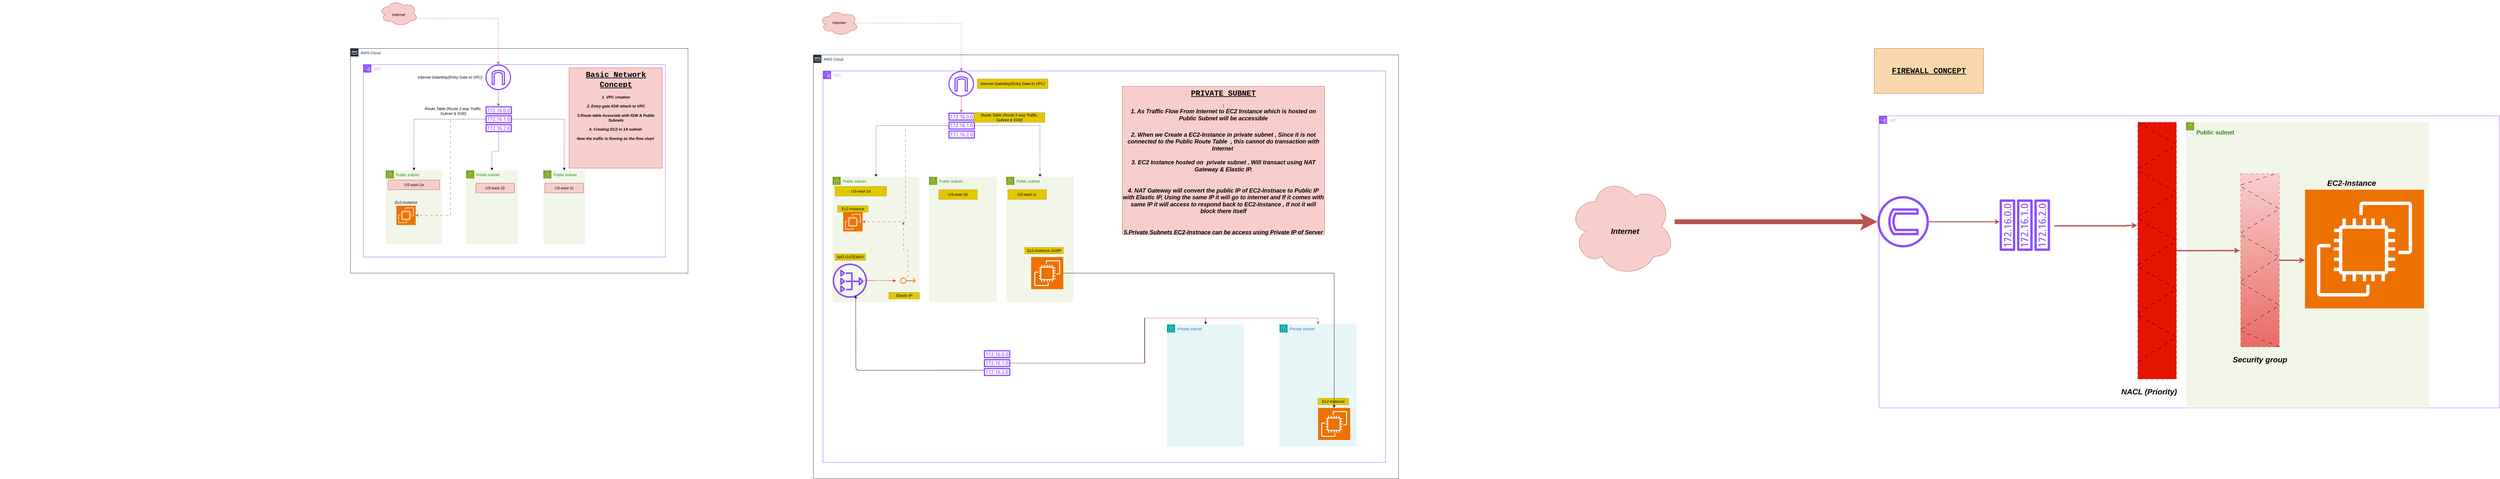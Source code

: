 <mxfile version="24.7.7">
  <diagram name="Page-1" id="yA_tHBxAm4CNeicl3hR5">
    <mxGraphModel dx="4095" dy="3256" grid="1" gridSize="10" guides="1" tooltips="1" connect="1" arrows="1" fold="1" page="0" pageScale="1" pageWidth="827" pageHeight="1169" math="0" shadow="0">
      <root>
        <mxCell id="0" />
        <mxCell id="1" parent="0" />
        <mxCell id="y2iiQ8Q4Z8U-UJoLPL8x-32" value="VPC" style="points=[[0,0],[0.25,0],[0.5,0],[0.75,0],[1,0],[1,0.25],[1,0.5],[1,0.75],[1,1],[0.75,1],[0.5,1],[0.25,1],[0,1],[0,0.75],[0,0.5],[0,0.25]];outlineConnect=0;gradientColor=none;html=1;whiteSpace=wrap;fontSize=12;fontStyle=0;container=1;pointerEvents=0;collapsible=0;recursiveResize=0;shape=mxgraph.aws4.group;grIcon=mxgraph.aws4.group_vpc2;strokeColor=#8C4FFF;fillColor=none;verticalAlign=top;align=left;spacingLeft=30;fontColor=#AAB7B8;dashed=0;" parent="1" vertex="1">
          <mxGeometry x="-1300" y="-1880" width="940" height="600" as="geometry" />
        </mxCell>
        <mxCell id="y2iiQ8Q4Z8U-UJoLPL8x-34" value="AWS Cloud" style="points=[[0,0],[0.25,0],[0.5,0],[0.75,0],[1,0],[1,0.25],[1,0.5],[1,0.75],[1,1],[0.75,1],[0.5,1],[0.25,1],[0,1],[0,0.75],[0,0.5],[0,0.25]];outlineConnect=0;gradientColor=none;html=1;whiteSpace=wrap;fontSize=12;fontStyle=0;container=1;pointerEvents=0;collapsible=0;recursiveResize=0;shape=mxgraph.aws4.group;grIcon=mxgraph.aws4.group_aws_cloud_alt;strokeColor=#232F3E;fillColor=none;verticalAlign=top;align=left;spacingLeft=30;fontColor=#232F3E;dashed=0;" parent="1" vertex="1">
          <mxGeometry x="-1340" y="-1930" width="1050" height="700" as="geometry" />
        </mxCell>
        <mxCell id="y2iiQ8Q4Z8U-UJoLPL8x-35" style="edgeStyle=orthogonalEdgeStyle;rounded=0;orthogonalLoop=1;jettySize=auto;html=1;fillColor=#f8cecc;strokeColor=#b85450;" parent="y2iiQ8Q4Z8U-UJoLPL8x-34" source="y2iiQ8Q4Z8U-UJoLPL8x-36" target="y2iiQ8Q4Z8U-UJoLPL8x-39" edge="1">
          <mxGeometry relative="1" as="geometry">
            <Array as="points">
              <mxPoint x="460" y="160" />
              <mxPoint x="460" y="160" />
            </Array>
          </mxGeometry>
        </mxCell>
        <mxCell id="y2iiQ8Q4Z8U-UJoLPL8x-36" value="" style="sketch=0;outlineConnect=0;fontColor=#232F3E;gradientColor=none;fillColor=#8C4FFF;strokeColor=none;dashed=0;verticalLabelPosition=bottom;verticalAlign=top;align=center;html=1;fontSize=12;fontStyle=0;aspect=fixed;pointerEvents=1;shape=mxgraph.aws4.internet_gateway;fillStyle=solid;" parent="y2iiQ8Q4Z8U-UJoLPL8x-34" vertex="1">
          <mxGeometry x="420" y="50" width="80" height="80" as="geometry" />
        </mxCell>
        <mxCell id="y2iiQ8Q4Z8U-UJoLPL8x-37" style="edgeStyle=orthogonalEdgeStyle;rounded=0;orthogonalLoop=1;jettySize=auto;html=1;entryX=0.5;entryY=0;entryDx=0;entryDy=0;dashed=1;" parent="y2iiQ8Q4Z8U-UJoLPL8x-34" source="y2iiQ8Q4Z8U-UJoLPL8x-39" target="y2iiQ8Q4Z8U-UJoLPL8x-44" edge="1">
          <mxGeometry relative="1" as="geometry" />
        </mxCell>
        <mxCell id="y2iiQ8Q4Z8U-UJoLPL8x-38" style="edgeStyle=orthogonalEdgeStyle;rounded=0;orthogonalLoop=1;jettySize=auto;html=1;entryX=0.5;entryY=0;entryDx=0;entryDy=0;dashed=1;" parent="y2iiQ8Q4Z8U-UJoLPL8x-34" source="y2iiQ8Q4Z8U-UJoLPL8x-39" target="y2iiQ8Q4Z8U-UJoLPL8x-45" edge="1">
          <mxGeometry relative="1" as="geometry" />
        </mxCell>
        <mxCell id="y2iiQ8Q4Z8U-UJoLPL8x-39" value="" style="sketch=0;outlineConnect=0;fontColor=#232F3E;gradientColor=none;fillColor=#8C4FFF;strokeColor=none;dashed=0;verticalLabelPosition=bottom;verticalAlign=top;align=center;html=1;fontSize=12;fontStyle=0;aspect=fixed;pointerEvents=1;shape=mxgraph.aws4.route_table;" parent="y2iiQ8Q4Z8U-UJoLPL8x-34" vertex="1">
          <mxGeometry x="420" y="180" width="82.85" height="80.72" as="geometry" />
        </mxCell>
        <mxCell id="y2iiQ8Q4Z8U-UJoLPL8x-40" value="Public subnet" style="points=[[0,0],[0.25,0],[0.5,0],[0.75,0],[1,0],[1,0.25],[1,0.5],[1,0.75],[1,1],[0.75,1],[0.5,1],[0.25,1],[0,1],[0,0.75],[0,0.5],[0,0.25]];outlineConnect=0;gradientColor=none;html=1;whiteSpace=wrap;fontSize=12;fontStyle=0;container=1;pointerEvents=0;collapsible=0;recursiveResize=0;shape=mxgraph.aws4.group;grIcon=mxgraph.aws4.group_security_group;grStroke=0;strokeColor=#7AA116;fillColor=#F2F6E8;verticalAlign=top;align=left;spacingLeft=30;fontColor=#248814;dashed=0;" parent="y2iiQ8Q4Z8U-UJoLPL8x-34" vertex="1">
          <mxGeometry x="110" y="380" width="175" height="230" as="geometry" />
        </mxCell>
        <mxCell id="y2iiQ8Q4Z8U-UJoLPL8x-41" value="" style="sketch=0;points=[[0,0,0],[0.25,0,0],[0.5,0,0],[0.75,0,0],[1,0,0],[0,1,0],[0.25,1,0],[0.5,1,0],[0.75,1,0],[1,1,0],[0,0.25,0],[0,0.5,0],[0,0.75,0],[1,0.25,0],[1,0.5,0],[1,0.75,0]];outlineConnect=0;fontColor=#232F3E;fillColor=#ED7100;strokeColor=#ffffff;dashed=0;verticalLabelPosition=bottom;verticalAlign=top;align=center;html=1;fontSize=12;fontStyle=0;aspect=fixed;shape=mxgraph.aws4.resourceIcon;resIcon=mxgraph.aws4.ec2;" parent="y2iiQ8Q4Z8U-UJoLPL8x-40" vertex="1">
          <mxGeometry x="33" y="110" width="60" height="60" as="geometry" />
        </mxCell>
        <mxCell id="y2iiQ8Q4Z8U-UJoLPL8x-42" value="&lt;h4&gt;&lt;span style=&quot;font-weight: 400;&quot;&gt;&lt;i&gt;Ec2-Instance&lt;/i&gt;&lt;/span&gt;&lt;/h4&gt;" style="text;html=1;align=center;verticalAlign=middle;whiteSpace=wrap;rounded=0;" parent="y2iiQ8Q4Z8U-UJoLPL8x-40" vertex="1">
          <mxGeometry x="15.5" y="90" width="95" height="20" as="geometry" />
        </mxCell>
        <mxCell id="y2iiQ8Q4Z8U-UJoLPL8x-56" value="&lt;h4&gt;&lt;span style=&quot;font-weight: 400;&quot;&gt;&lt;i&gt;US-east-1a&lt;/i&gt;&lt;/span&gt;&lt;/h4&gt;" style="text;html=1;align=center;verticalAlign=middle;whiteSpace=wrap;rounded=0;fillColor=#f8cecc;strokeColor=#b85450;" parent="y2iiQ8Q4Z8U-UJoLPL8x-40" vertex="1">
          <mxGeometry x="7.5" y="30" width="160" height="30" as="geometry" />
        </mxCell>
        <mxCell id="y2iiQ8Q4Z8U-UJoLPL8x-43" style="edgeStyle=orthogonalEdgeStyle;rounded=0;orthogonalLoop=1;jettySize=auto;html=1;dashed=1;" parent="y2iiQ8Q4Z8U-UJoLPL8x-34" source="y2iiQ8Q4Z8U-UJoLPL8x-39" target="y2iiQ8Q4Z8U-UJoLPL8x-40" edge="1">
          <mxGeometry relative="1" as="geometry" />
        </mxCell>
        <mxCell id="y2iiQ8Q4Z8U-UJoLPL8x-44" value="Public subnet" style="points=[[0,0],[0.25,0],[0.5,0],[0.75,0],[1,0],[1,0.25],[1,0.5],[1,0.75],[1,1],[0.75,1],[0.5,1],[0.25,1],[0,1],[0,0.75],[0,0.5],[0,0.25]];outlineConnect=0;gradientColor=none;html=1;whiteSpace=wrap;fontSize=12;fontStyle=0;container=1;pointerEvents=0;collapsible=0;recursiveResize=0;shape=mxgraph.aws4.group;grIcon=mxgraph.aws4.group_security_group;grStroke=0;strokeColor=#7AA116;fillColor=#F2F6E8;verticalAlign=top;align=left;spacingLeft=30;fontColor=#248814;dashed=0;" parent="y2iiQ8Q4Z8U-UJoLPL8x-34" vertex="1">
          <mxGeometry x="360" y="380" width="160" height="230" as="geometry" />
        </mxCell>
        <mxCell id="y2iiQ8Q4Z8U-UJoLPL8x-57" value="&lt;h4&gt;&lt;span style=&quot;font-weight: 400;&quot;&gt;&lt;i&gt;US-east-1b&lt;/i&gt;&lt;/span&gt;&lt;/h4&gt;" style="text;html=1;align=center;verticalAlign=middle;whiteSpace=wrap;rounded=0;fillColor=#f8cecc;strokeColor=#b85450;fontFamily=Helvetica;fontSize=12;fontColor=default;" parent="y2iiQ8Q4Z8U-UJoLPL8x-44" vertex="1">
          <mxGeometry x="30" y="40" width="120" height="30" as="geometry" />
        </mxCell>
        <mxCell id="y2iiQ8Q4Z8U-UJoLPL8x-45" value="Public subnet" style="points=[[0,0],[0.25,0],[0.5,0],[0.75,0],[1,0],[1,0.25],[1,0.5],[1,0.75],[1,1],[0.75,1],[0.5,1],[0.25,1],[0,1],[0,0.75],[0,0.5],[0,0.25]];outlineConnect=0;gradientColor=none;html=1;whiteSpace=wrap;fontSize=12;fontStyle=0;container=1;pointerEvents=0;collapsible=0;recursiveResize=0;shape=mxgraph.aws4.group;grIcon=mxgraph.aws4.group_security_group;grStroke=0;strokeColor=#7AA116;fillColor=#F2F6E8;verticalAlign=top;align=left;spacingLeft=30;fontColor=#248814;dashed=0;" parent="y2iiQ8Q4Z8U-UJoLPL8x-34" vertex="1">
          <mxGeometry x="600" y="380" width="130" height="230" as="geometry" />
        </mxCell>
        <mxCell id="y2iiQ8Q4Z8U-UJoLPL8x-59" value="&lt;h4&gt;&lt;span style=&quot;font-weight: 400;&quot;&gt;&lt;i&gt;US-east-1c&lt;/i&gt;&lt;/span&gt;&lt;/h4&gt;" style="text;html=1;align=center;verticalAlign=middle;whiteSpace=wrap;rounded=0;fillColor=#f8cecc;strokeColor=#b85450;fontFamily=Helvetica;fontSize=12;fontColor=default;" parent="y2iiQ8Q4Z8U-UJoLPL8x-45" vertex="1">
          <mxGeometry x="5" y="40" width="120" height="30" as="geometry" />
        </mxCell>
        <mxCell id="y2iiQ8Q4Z8U-UJoLPL8x-46" value="&lt;h4&gt;&lt;span style=&quot;font-weight: normal;&quot;&gt;&lt;i&gt;Internet GateWay(Entry Gate to VPC)&lt;/i&gt;&lt;/span&gt;&lt;/h4&gt;" style="text;html=1;align=center;verticalAlign=middle;whiteSpace=wrap;rounded=0;" parent="y2iiQ8Q4Z8U-UJoLPL8x-34" vertex="1">
          <mxGeometry x="200" y="75" width="220" height="30" as="geometry" />
        </mxCell>
        <mxCell id="y2iiQ8Q4Z8U-UJoLPL8x-47" value="&lt;h4&gt;&lt;span style=&quot;font-weight: 400;&quot;&gt;&lt;i&gt;Route Table (Route 2 way Traffic, Subnet &amp;amp; IGW)&lt;/i&gt;&lt;/span&gt;&lt;/h4&gt;" style="text;html=1;align=center;verticalAlign=middle;whiteSpace=wrap;rounded=0;" parent="y2iiQ8Q4Z8U-UJoLPL8x-34" vertex="1">
          <mxGeometry x="210" y="180" width="220" height="30" as="geometry" />
        </mxCell>
        <mxCell id="y2iiQ8Q4Z8U-UJoLPL8x-48" style="edgeStyle=orthogonalEdgeStyle;rounded=0;orthogonalLoop=1;jettySize=auto;html=1;entryX=1;entryY=0.5;entryDx=0;entryDy=0;entryPerimeter=0;fillColor=#f8cecc;strokeColor=#b85450;dashed=1;dashPattern=8 8;" parent="y2iiQ8Q4Z8U-UJoLPL8x-34" source="y2iiQ8Q4Z8U-UJoLPL8x-39" target="y2iiQ8Q4Z8U-UJoLPL8x-41" edge="1">
          <mxGeometry relative="1" as="geometry" />
        </mxCell>
        <mxCell id="y2iiQ8Q4Z8U-UJoLPL8x-49" value="&lt;h1 style=&quot;text-align: center; margin-top: 0px;&quot;&gt;&lt;u&gt;&lt;font face=&quot;Courier New&quot;&gt;Basic Network Concept&lt;/font&gt;&lt;/u&gt;&lt;/h1&gt;&lt;div style=&quot;text-align: center;&quot;&gt;&lt;b style=&quot;&quot;&gt;&lt;i&gt;1. VPC creation&lt;/i&gt;&lt;/b&gt;&lt;/div&gt;&lt;div style=&quot;text-align: center;&quot;&gt;&lt;b&gt;&lt;i&gt;&lt;br&gt;&lt;/i&gt;&lt;/b&gt;&lt;/div&gt;&lt;div style=&quot;text-align: center;&quot;&gt;&lt;b&gt;&lt;i&gt;2. Entry gate IGW attach to VPC&lt;/i&gt;&lt;/b&gt;&lt;/div&gt;&lt;div style=&quot;text-align: center;&quot;&gt;&lt;b&gt;&lt;i&gt;&lt;br&gt;&lt;/i&gt;&lt;/b&gt;&lt;/div&gt;&lt;div style=&quot;text-align: center;&quot;&gt;&lt;b&gt;&lt;i&gt;3.Route table Associate with IGW &amp;amp; Public Subnets&lt;/i&gt;&lt;/b&gt;&lt;/div&gt;&lt;div style=&quot;text-align: center;&quot;&gt;&lt;b&gt;&lt;i&gt;&lt;br&gt;&lt;/i&gt;&lt;/b&gt;&lt;/div&gt;&lt;div&gt;&lt;div style=&quot;text-align: center;&quot;&gt;&lt;span style=&quot;background-color: initial;&quot;&gt;&lt;b&gt;&lt;i&gt;4. Creating EC2 in 1A subnet&amp;nbsp;&lt;/i&gt;&lt;/b&gt;&lt;/span&gt;&lt;/div&gt;&lt;b style=&quot;&quot;&gt;&lt;i&gt;&lt;div style=&quot;text-align: center;&quot;&gt;&lt;br&gt;&lt;/div&gt;&lt;div style=&quot;text-align: center;&quot;&gt;&lt;span style=&quot;background-color: initial;&quot;&gt;Now the traffic is flowing as the flow chart&amp;nbsp;&lt;/span&gt;&lt;/div&gt;&lt;/i&gt;&lt;/b&gt;&lt;br&gt;&lt;/div&gt;&lt;div&gt;&lt;br&gt;&lt;/div&gt;" style="text;html=1;whiteSpace=wrap;overflow=hidden;rounded=0;fillColor=#f8cecc;strokeColor=#b85450;" parent="y2iiQ8Q4Z8U-UJoLPL8x-34" vertex="1">
          <mxGeometry x="680" y="60" width="290" height="313" as="geometry" />
        </mxCell>
        <mxCell id="y2iiQ8Q4Z8U-UJoLPL8x-50" style="edgeStyle=orthogonalEdgeStyle;rounded=0;orthogonalLoop=1;jettySize=auto;html=1;exitX=0.96;exitY=0.7;exitDx=0;exitDy=0;exitPerimeter=0;dashed=1;fillColor=#f8cecc;strokeColor=#b85450;" parent="1" source="y2iiQ8Q4Z8U-UJoLPL8x-51" target="y2iiQ8Q4Z8U-UJoLPL8x-36" edge="1">
          <mxGeometry relative="1" as="geometry" />
        </mxCell>
        <mxCell id="y2iiQ8Q4Z8U-UJoLPL8x-51" value="" style="ellipse;shape=cloud;whiteSpace=wrap;html=1;fillColor=#f8cecc;strokeColor=#b85450;" parent="1" vertex="1">
          <mxGeometry x="-1250" y="-2080" width="120" height="80" as="geometry" />
        </mxCell>
        <mxCell id="y2iiQ8Q4Z8U-UJoLPL8x-52" value="&lt;h4&gt;&lt;span style=&quot;font-weight: normal;&quot;&gt;&lt;i&gt;Internet&lt;/i&gt;&lt;/span&gt;&lt;/h4&gt;" style="text;html=1;align=center;verticalAlign=middle;whiteSpace=wrap;rounded=0;" parent="1" vertex="1">
          <mxGeometry x="-1270" y="-2050" width="160" height="30" as="geometry" />
        </mxCell>
        <mxCell id="y2iiQ8Q4Z8U-UJoLPL8x-156" value="" style="shape=image;verticalLabelPosition=bottom;labelBackgroundColor=default;verticalAlign=top;aspect=fixed;imageAspect=0;image=https://miro.medium.com/v2/resize:fit:1400/1*tFl-8wQUENETYLjX5mYWuA.png;" parent="1" vertex="1">
          <mxGeometry x="-2430" y="-1770" width="533.33" height="280" as="geometry" />
        </mxCell>
        <mxCell id="y2iiQ8Q4Z8U-UJoLPL8x-283" value="VPC" style="points=[[0,0],[0.25,0],[0.5,0],[0.75,0],[1,0],[1,0.25],[1,0.5],[1,0.75],[1,1],[0.75,1],[0.5,1],[0.25,1],[0,1],[0,0.75],[0,0.5],[0,0.25]];outlineConnect=0;gradientColor=none;html=1;whiteSpace=wrap;fontSize=12;fontStyle=0;container=1;pointerEvents=0;collapsible=0;recursiveResize=0;shape=mxgraph.aws4.group;grIcon=mxgraph.aws4.group_vpc2;strokeColor=#8C4FFF;fillColor=none;verticalAlign=top;align=left;spacingLeft=30;fontColor=#AAB7B8;dashed=0;" parent="1" vertex="1">
          <mxGeometry x="130" y="-1860" width="1750" height="1220" as="geometry" />
        </mxCell>
        <mxCell id="y2iiQ8Q4Z8U-UJoLPL8x-284" value="AWS Cloud" style="points=[[0,0],[0.25,0],[0.5,0],[0.75,0],[1,0],[1,0.25],[1,0.5],[1,0.75],[1,1],[0.75,1],[0.5,1],[0.25,1],[0,1],[0,0.75],[0,0.5],[0,0.25]];outlineConnect=0;gradientColor=none;html=1;whiteSpace=wrap;fontSize=12;fontStyle=0;container=1;pointerEvents=0;collapsible=0;recursiveResize=0;shape=mxgraph.aws4.group;grIcon=mxgraph.aws4.group_aws_cloud_alt;strokeColor=#232F3E;fillColor=none;verticalAlign=top;align=left;spacingLeft=30;fontColor=#232F3E;dashed=0;" parent="1" vertex="1">
          <mxGeometry x="100" y="-1910" width="1820" height="1320" as="geometry" />
        </mxCell>
        <mxCell id="y2iiQ8Q4Z8U-UJoLPL8x-285" style="edgeStyle=orthogonalEdgeStyle;rounded=0;orthogonalLoop=1;jettySize=auto;html=1;fillColor=#f8cecc;strokeColor=#b85450;" parent="y2iiQ8Q4Z8U-UJoLPL8x-284" source="y2iiQ8Q4Z8U-UJoLPL8x-286" target="y2iiQ8Q4Z8U-UJoLPL8x-288" edge="1">
          <mxGeometry relative="1" as="geometry">
            <Array as="points">
              <mxPoint x="460" y="160" />
              <mxPoint x="460" y="160" />
            </Array>
          </mxGeometry>
        </mxCell>
        <mxCell id="y2iiQ8Q4Z8U-UJoLPL8x-286" value="" style="sketch=0;outlineConnect=0;fontColor=#232F3E;gradientColor=none;fillColor=#8C4FFF;strokeColor=none;dashed=0;verticalLabelPosition=bottom;verticalAlign=top;align=center;html=1;fontSize=12;fontStyle=0;aspect=fixed;pointerEvents=1;shape=mxgraph.aws4.internet_gateway;fillStyle=solid;" parent="y2iiQ8Q4Z8U-UJoLPL8x-284" vertex="1">
          <mxGeometry x="420" y="50" width="80" height="80" as="geometry" />
        </mxCell>
        <mxCell id="y2iiQ8Q4Z8U-UJoLPL8x-287" style="edgeStyle=orthogonalEdgeStyle;rounded=0;orthogonalLoop=1;jettySize=auto;html=1;entryX=0.5;entryY=0;entryDx=0;entryDy=0;dashed=1;" parent="y2iiQ8Q4Z8U-UJoLPL8x-284" source="y2iiQ8Q4Z8U-UJoLPL8x-288" target="y2iiQ8Q4Z8U-UJoLPL8x-302" edge="1">
          <mxGeometry relative="1" as="geometry" />
        </mxCell>
        <mxCell id="y2iiQ8Q4Z8U-UJoLPL8x-288" value="" style="sketch=0;outlineConnect=0;fontColor=#232F3E;gradientColor=none;fillColor=#8C4FFF;strokeColor=none;dashed=0;verticalLabelPosition=bottom;verticalAlign=top;align=center;html=1;fontSize=12;fontStyle=0;aspect=fixed;pointerEvents=1;shape=mxgraph.aws4.route_table;" parent="y2iiQ8Q4Z8U-UJoLPL8x-284" vertex="1">
          <mxGeometry x="420" y="180" width="82.85" height="80.72" as="geometry" />
        </mxCell>
        <mxCell id="y2iiQ8Q4Z8U-UJoLPL8x-289" value="Public subnet" style="points=[[0,0],[0.25,0],[0.5,0],[0.75,0],[1,0],[1,0.25],[1,0.5],[1,0.75],[1,1],[0.75,1],[0.5,1],[0.25,1],[0,1],[0,0.75],[0,0.5],[0,0.25]];outlineConnect=0;gradientColor=none;html=1;whiteSpace=wrap;fontSize=12;fontStyle=0;container=1;pointerEvents=0;collapsible=0;recursiveResize=0;shape=mxgraph.aws4.group;grIcon=mxgraph.aws4.group_security_group;grStroke=0;strokeColor=#7AA116;fillColor=#F2F6E8;verticalAlign=top;align=left;spacingLeft=30;fontColor=#248814;dashed=0;" parent="y2iiQ8Q4Z8U-UJoLPL8x-284" vertex="1">
          <mxGeometry x="60" y="380" width="270" height="390" as="geometry" />
        </mxCell>
        <mxCell id="y2iiQ8Q4Z8U-UJoLPL8x-290" value="" style="sketch=0;points=[[0,0,0],[0.25,0,0],[0.5,0,0],[0.75,0,0],[1,0,0],[0,1,0],[0.25,1,0],[0.5,1,0],[0.75,1,0],[1,1,0],[0,0.25,0],[0,0.5,0],[0,0.75,0],[1,0.25,0],[1,0.5,0],[1,0.75,0]];outlineConnect=0;fontColor=#232F3E;fillColor=#ED7100;strokeColor=#ffffff;dashed=0;verticalLabelPosition=bottom;verticalAlign=top;align=center;html=1;fontSize=12;fontStyle=0;aspect=fixed;shape=mxgraph.aws4.resourceIcon;resIcon=mxgraph.aws4.ec2;" parent="y2iiQ8Q4Z8U-UJoLPL8x-289" vertex="1">
          <mxGeometry x="33" y="110" width="60" height="60" as="geometry" />
        </mxCell>
        <mxCell id="y2iiQ8Q4Z8U-UJoLPL8x-291" value="&lt;h4&gt;&lt;span style=&quot;font-weight: 400;&quot;&gt;&lt;i&gt;Ec2-Instance&lt;/i&gt;&lt;/span&gt;&lt;/h4&gt;" style="text;html=1;align=center;verticalAlign=middle;whiteSpace=wrap;rounded=0;fontFamily=Helvetica;fontSize=12;fillColor=#e3c800;strokeColor=#B09500;fontColor=#000000;" parent="y2iiQ8Q4Z8U-UJoLPL8x-289" vertex="1">
          <mxGeometry x="15.5" y="90" width="95" height="20" as="geometry" />
        </mxCell>
        <mxCell id="y2iiQ8Q4Z8U-UJoLPL8x-292" value="&lt;h4&gt;&lt;span style=&quot;font-weight: 400;&quot;&gt;&lt;i&gt;US-east-1a&lt;/i&gt;&lt;/span&gt;&lt;/h4&gt;" style="text;html=1;align=center;verticalAlign=middle;whiteSpace=wrap;rounded=0;fillColor=#e3c800;strokeColor=#B09500;fontColor=#000000;" parent="y2iiQ8Q4Z8U-UJoLPL8x-289" vertex="1">
          <mxGeometry x="7.5" y="30" width="160" height="30" as="geometry" />
        </mxCell>
        <mxCell id="y2iiQ8Q4Z8U-UJoLPL8x-293" style="edgeStyle=orthogonalEdgeStyle;rounded=0;orthogonalLoop=1;jettySize=auto;html=1;entryX=0;entryY=0.5;entryDx=0;entryDy=0;strokeColor=#f40101;" parent="y2iiQ8Q4Z8U-UJoLPL8x-289" edge="1">
          <mxGeometry relative="1" as="geometry">
            <mxPoint x="130" y="323" as="sourcePoint" />
            <mxPoint x="196.5" y="323.5" as="targetPoint" />
            <Array as="points">
              <mxPoint x="100" y="323" />
              <mxPoint x="100" y="323" />
            </Array>
          </mxGeometry>
        </mxCell>
        <mxCell id="y2iiQ8Q4Z8U-UJoLPL8x-294" value="" style="sketch=0;outlineConnect=0;fontColor=#232F3E;gradientColor=none;fillColor=#8C4FFF;strokeColor=none;dashed=0;verticalLabelPosition=bottom;verticalAlign=top;align=center;html=1;fontSize=12;fontStyle=0;aspect=fixed;pointerEvents=1;shape=mxgraph.aws4.nat_gateway;" parent="y2iiQ8Q4Z8U-UJoLPL8x-289" vertex="1">
          <mxGeometry y="270" width="107" height="107" as="geometry" />
        </mxCell>
        <mxCell id="y2iiQ8Q4Z8U-UJoLPL8x-295" style="edgeStyle=orthogonalEdgeStyle;rounded=0;orthogonalLoop=1;jettySize=auto;html=1;dashed=1;fillColor=#f8cecc;strokeColor=#b85450;dashPattern=8 8;" parent="y2iiQ8Q4Z8U-UJoLPL8x-289" source="y2iiQ8Q4Z8U-UJoLPL8x-298" edge="1">
          <mxGeometry relative="1" as="geometry">
            <mxPoint x="220" y="140" as="targetPoint" />
            <mxPoint x="233.333" y="286.75" as="sourcePoint" />
          </mxGeometry>
        </mxCell>
        <mxCell id="y2iiQ8Q4Z8U-UJoLPL8x-296" value="&lt;h4&gt;&lt;span style=&quot;font-weight: 400;&quot;&gt;&lt;i&gt;NAT-GATEWAY&lt;/i&gt;&lt;/span&gt;&lt;/h4&gt;" style="text;html=1;align=center;verticalAlign=middle;whiteSpace=wrap;rounded=0;fontFamily=Helvetica;fontSize=12;fillColor=#e3c800;strokeColor=#B09500;fontColor=#000000;" parent="y2iiQ8Q4Z8U-UJoLPL8x-289" vertex="1">
          <mxGeometry x="7.5" y="240" width="95" height="20" as="geometry" />
        </mxCell>
        <mxCell id="y2iiQ8Q4Z8U-UJoLPL8x-297" value="&lt;h4&gt;&lt;span style=&quot;font-weight: 400;&quot;&gt;&lt;i&gt;Elastic-IP&lt;/i&gt;&lt;/span&gt;&lt;/h4&gt;" style="text;html=1;align=center;verticalAlign=middle;whiteSpace=wrap;rounded=0;fontFamily=Helvetica;fontSize=12;fillColor=#e3c800;strokeColor=#B09500;fontColor=#000000;" parent="y2iiQ8Q4Z8U-UJoLPL8x-289" vertex="1">
          <mxGeometry x="175" y="360.25" width="95" height="20" as="geometry" />
        </mxCell>
        <mxCell id="y2iiQ8Q4Z8U-UJoLPL8x-298" value="" style="sketch=0;outlineConnect=0;fontColor=#232F3E;gradientColor=none;fillColor=#ED7100;strokeColor=none;dashed=0;verticalLabelPosition=bottom;verticalAlign=top;align=center;html=1;fontSize=12;fontStyle=0;aspect=fixed;pointerEvents=1;shape=mxgraph.aws4.elastic_ip_address;" parent="y2iiQ8Q4Z8U-UJoLPL8x-289" vertex="1">
          <mxGeometry x="210" y="313.5" width="48" height="20" as="geometry" />
        </mxCell>
        <mxCell id="y2iiQ8Q4Z8U-UJoLPL8x-299" style="edgeStyle=orthogonalEdgeStyle;rounded=0;orthogonalLoop=1;jettySize=auto;html=1;dashed=1;" parent="y2iiQ8Q4Z8U-UJoLPL8x-284" source="y2iiQ8Q4Z8U-UJoLPL8x-288" target="y2iiQ8Q4Z8U-UJoLPL8x-289" edge="1">
          <mxGeometry relative="1" as="geometry" />
        </mxCell>
        <mxCell id="y2iiQ8Q4Z8U-UJoLPL8x-300" value="Public subnet" style="points=[[0,0],[0.25,0],[0.5,0],[0.75,0],[1,0],[1,0.25],[1,0.5],[1,0.75],[1,1],[0.75,1],[0.5,1],[0.25,1],[0,1],[0,0.75],[0,0.5],[0,0.25]];outlineConnect=0;gradientColor=none;html=1;whiteSpace=wrap;fontSize=12;fontStyle=0;container=1;pointerEvents=0;collapsible=0;recursiveResize=0;shape=mxgraph.aws4.group;grIcon=mxgraph.aws4.group_security_group;grStroke=0;strokeColor=#7AA116;fillColor=#F2F6E8;verticalAlign=top;align=left;spacingLeft=30;fontColor=#248814;dashed=0;" parent="y2iiQ8Q4Z8U-UJoLPL8x-284" vertex="1">
          <mxGeometry x="360" y="380" width="210" height="390" as="geometry" />
        </mxCell>
        <mxCell id="y2iiQ8Q4Z8U-UJoLPL8x-301" value="&lt;h4&gt;&lt;span style=&quot;font-weight: 400;&quot;&gt;&lt;i&gt;US-east-1b&lt;/i&gt;&lt;/span&gt;&lt;/h4&gt;" style="text;html=1;align=center;verticalAlign=middle;whiteSpace=wrap;rounded=0;fillColor=#e3c800;strokeColor=#B09500;fontFamily=Helvetica;fontSize=12;fontColor=#000000;" parent="y2iiQ8Q4Z8U-UJoLPL8x-300" vertex="1">
          <mxGeometry x="30" y="40" width="120" height="30" as="geometry" />
        </mxCell>
        <mxCell id="y2iiQ8Q4Z8U-UJoLPL8x-302" value="Public subnet" style="points=[[0,0],[0.25,0],[0.5,0],[0.75,0],[1,0],[1,0.25],[1,0.5],[1,0.75],[1,1],[0.75,1],[0.5,1],[0.25,1],[0,1],[0,0.75],[0,0.5],[0,0.25]];outlineConnect=0;gradientColor=none;html=1;whiteSpace=wrap;fontSize=12;fontStyle=0;container=1;pointerEvents=0;collapsible=0;recursiveResize=0;shape=mxgraph.aws4.group;grIcon=mxgraph.aws4.group_security_group;grStroke=0;strokeColor=#7AA116;fillColor=#F2F6E8;verticalAlign=top;align=left;spacingLeft=30;fontColor=#248814;dashed=0;" parent="y2iiQ8Q4Z8U-UJoLPL8x-284" vertex="1">
          <mxGeometry x="600" y="380" width="210" height="390" as="geometry" />
        </mxCell>
        <mxCell id="y2iiQ8Q4Z8U-UJoLPL8x-303" value="&lt;h4&gt;&lt;span style=&quot;font-weight: 400;&quot;&gt;&lt;i&gt;US-east-1c&lt;/i&gt;&lt;/span&gt;&lt;/h4&gt;" style="text;html=1;align=center;verticalAlign=middle;whiteSpace=wrap;rounded=0;fillColor=#e3c800;strokeColor=#B09500;fontFamily=Helvetica;fontSize=12;fontColor=#000000;" parent="y2iiQ8Q4Z8U-UJoLPL8x-302" vertex="1">
          <mxGeometry x="5" y="40" width="120" height="30" as="geometry" />
        </mxCell>
        <mxCell id="y2iiQ8Q4Z8U-UJoLPL8x-304" value="" style="sketch=0;points=[[0,0,0],[0.25,0,0],[0.5,0,0],[0.75,0,0],[1,0,0],[0,1,0],[0.25,1,0],[0.5,1,0],[0.75,1,0],[1,1,0],[0,0.25,0],[0,0.5,0],[0,0.75,0],[1,0.25,0],[1,0.5,0],[1,0.75,0]];outlineConnect=0;fontColor=#232F3E;fillColor=#ED7100;strokeColor=#ffffff;dashed=0;verticalLabelPosition=bottom;verticalAlign=top;align=center;html=1;fontSize=12;fontStyle=0;aspect=fixed;shape=mxgraph.aws4.resourceIcon;resIcon=mxgraph.aws4.ec2;" parent="y2iiQ8Q4Z8U-UJoLPL8x-302" vertex="1">
          <mxGeometry x="77.5" y="250" width="100" height="100" as="geometry" />
        </mxCell>
        <mxCell id="y2iiQ8Q4Z8U-UJoLPL8x-305" value="&lt;h4&gt;&lt;span style=&quot;font-weight: 400;&quot;&gt;&lt;i&gt;Ec2-Instance-JUMP&lt;/i&gt;&lt;/span&gt;&lt;/h4&gt;" style="text;html=1;align=center;verticalAlign=middle;whiteSpace=wrap;rounded=0;fontFamily=Helvetica;fontSize=12;fillColor=#e3c800;strokeColor=#B09500;fontColor=#000000;" parent="y2iiQ8Q4Z8U-UJoLPL8x-302" vertex="1">
          <mxGeometry x="57.5" y="220" width="120" height="20" as="geometry" />
        </mxCell>
        <mxCell id="y2iiQ8Q4Z8U-UJoLPL8x-306" value="&lt;h4&gt;&lt;span style=&quot;font-weight: normal;&quot;&gt;&lt;i&gt;Internet GateWay(Entry Gate to VPC)&lt;/i&gt;&lt;/span&gt;&lt;/h4&gt;" style="text;html=1;align=center;verticalAlign=middle;whiteSpace=wrap;rounded=0;fillColor=#e3c800;fontColor=#000000;strokeColor=#B09500;" parent="y2iiQ8Q4Z8U-UJoLPL8x-284" vertex="1">
          <mxGeometry x="510" y="75" width="220" height="30" as="geometry" />
        </mxCell>
        <mxCell id="y2iiQ8Q4Z8U-UJoLPL8x-307" value="&lt;h4&gt;&lt;span style=&quot;font-weight: 400;&quot;&gt;&lt;i&gt;Route Table (Route 2 way Traffic, Subnet &amp;amp; IGW)&lt;/i&gt;&lt;/span&gt;&lt;/h4&gt;" style="text;html=1;align=center;verticalAlign=middle;whiteSpace=wrap;rounded=0;fillColor=#e3c800;strokeColor=#B09500;fontColor=#000000;" parent="y2iiQ8Q4Z8U-UJoLPL8x-284" vertex="1">
          <mxGeometry x="500" y="180" width="220" height="30" as="geometry" />
        </mxCell>
        <mxCell id="y2iiQ8Q4Z8U-UJoLPL8x-308" style="edgeStyle=orthogonalEdgeStyle;rounded=0;orthogonalLoop=1;jettySize=auto;html=1;entryX=1;entryY=0.5;entryDx=0;entryDy=0;entryPerimeter=0;fillColor=#f8cecc;strokeColor=#b85450;dashed=1;dashPattern=8 8;" parent="y2iiQ8Q4Z8U-UJoLPL8x-284" source="y2iiQ8Q4Z8U-UJoLPL8x-288" target="y2iiQ8Q4Z8U-UJoLPL8x-290" edge="1">
          <mxGeometry relative="1" as="geometry" />
        </mxCell>
        <mxCell id="y2iiQ8Q4Z8U-UJoLPL8x-309" value="&lt;h1 style=&quot;margin-top: 0px;&quot;&gt;&lt;u style=&quot;&quot;&gt;&lt;font style=&quot;&quot; face=&quot;Courier New&quot;&gt;PRIVATE SUBNET&lt;/font&gt;&lt;/u&gt;&lt;/h1&gt;&lt;div&gt;&lt;i&gt;\&lt;/i&gt;&lt;/div&gt;&lt;h2 style=&quot;margin-top: 0px;&quot;&gt;&lt;i&gt;1. As Traffic Flow From Internet to EC2 Instance which is hosted on Public Subnet will be accessible&lt;/i&gt;&lt;/h2&gt;&lt;div&gt;&lt;i&gt;&lt;br&gt;&lt;/i&gt;&lt;/div&gt;&lt;h2 style=&quot;margin-top: 0px;&quot;&gt;&lt;i&gt;2. When we Create a EC2-Instance in private subnet , Since it is not connected to the Public Route Table&amp;nbsp; , this cannot do transaction with Internet&amp;nbsp;&lt;br&gt;&lt;/i&gt;&lt;i&gt;&amp;nbsp;&lt;/i&gt;&lt;b&gt;&lt;i&gt;&lt;br&gt;&lt;/i&gt;&lt;/b&gt;&lt;b&gt;&lt;i&gt;3. EC2 Instance hosted on&amp;nbsp; private subnet , Will transact using NAT Gateway &amp;amp; Elastic IP.&lt;/i&gt;&lt;/b&gt;&lt;/h2&gt;&lt;div&gt;&lt;b&gt;&lt;i&gt;&lt;br&gt;&lt;/i&gt;&lt;/b&gt;&lt;h2&gt;&lt;b&gt;&lt;i&gt;4. NAT Gateway will convert the public IP of EC2-Instnace to Public IP with Elastic IP, Using the same IP it will go to internet and If it comes with same IP it will access to respond back to EC2-Instance , If not it will block there itself&lt;/i&gt;&lt;/b&gt;&lt;/h2&gt;&lt;/div&gt;&lt;div&gt;&lt;b&gt;&lt;i&gt;&lt;br&gt;&lt;/i&gt;&lt;/b&gt;&lt;/div&gt;&lt;h2&gt;&lt;b&gt;&lt;i&gt;5.Private Subnets EC2-Instnace can be access using Private IP of Server&lt;/i&gt;&lt;/b&gt;&lt;/h2&gt;" style="text;html=1;whiteSpace=wrap;overflow=hidden;rounded=0;fillColor=#f8cecc;strokeColor=#b85450;align=center;" parent="y2iiQ8Q4Z8U-UJoLPL8x-284" vertex="1">
          <mxGeometry x="961" y="98" width="629" height="462" as="geometry" />
        </mxCell>
        <mxCell id="y2iiQ8Q4Z8U-UJoLPL8x-310" value="Private subnet" style="points=[[0,0],[0.25,0],[0.5,0],[0.75,0],[1,0],[1,0.25],[1,0.5],[1,0.75],[1,1],[0.75,1],[0.5,1],[0.25,1],[0,1],[0,0.75],[0,0.5],[0,0.25]];outlineConnect=0;gradientColor=none;html=1;whiteSpace=wrap;fontSize=12;fontStyle=0;container=1;pointerEvents=0;collapsible=0;recursiveResize=0;shape=mxgraph.aws4.group;grIcon=mxgraph.aws4.group_security_group;grStroke=0;strokeColor=#00A4A6;fillColor=#E6F6F7;verticalAlign=top;align=left;spacingLeft=30;fontColor=#147EBA;dashed=0;" parent="y2iiQ8Q4Z8U-UJoLPL8x-284" vertex="1">
          <mxGeometry x="1100" y="840" width="240" height="380" as="geometry" />
        </mxCell>
        <mxCell id="y2iiQ8Q4Z8U-UJoLPL8x-311" value="Private subnet" style="points=[[0,0],[0.25,0],[0.5,0],[0.75,0],[1,0],[1,0.25],[1,0.5],[1,0.75],[1,1],[0.75,1],[0.5,1],[0.25,1],[0,1],[0,0.75],[0,0.5],[0,0.25]];outlineConnect=0;gradientColor=none;html=1;whiteSpace=wrap;fontSize=12;fontStyle=0;container=1;pointerEvents=0;collapsible=0;recursiveResize=0;shape=mxgraph.aws4.group;grIcon=mxgraph.aws4.group_security_group;grStroke=0;strokeColor=#00A4A6;fillColor=#E6F6F7;verticalAlign=top;align=left;spacingLeft=30;fontColor=#147EBA;dashed=0;" parent="y2iiQ8Q4Z8U-UJoLPL8x-284" vertex="1">
          <mxGeometry x="1450" y="840" width="240" height="380" as="geometry" />
        </mxCell>
        <mxCell id="y2iiQ8Q4Z8U-UJoLPL8x-312" value="" style="sketch=0;points=[[0,0,0],[0.25,0,0],[0.5,0,0],[0.75,0,0],[1,0,0],[0,1,0],[0.25,1,0],[0.5,1,0],[0.75,1,0],[1,1,0],[0,0.25,0],[0,0.5,0],[0,0.75,0],[1,0.25,0],[1,0.5,0],[1,0.75,0]];outlineConnect=0;fontColor=#232F3E;fillColor=#ED7100;strokeColor=#ffffff;dashed=0;verticalLabelPosition=bottom;verticalAlign=top;align=center;html=1;fontSize=12;fontStyle=0;aspect=fixed;shape=mxgraph.aws4.resourceIcon;resIcon=mxgraph.aws4.ec2;" parent="y2iiQ8Q4Z8U-UJoLPL8x-311" vertex="1">
          <mxGeometry x="120" y="260" width="100" height="100" as="geometry" />
        </mxCell>
        <mxCell id="y2iiQ8Q4Z8U-UJoLPL8x-313" value="&lt;h4&gt;&lt;span style=&quot;font-weight: 400;&quot;&gt;&lt;i&gt;Ec2-Instance&lt;/i&gt;&lt;/span&gt;&lt;/h4&gt;" style="text;html=1;align=center;verticalAlign=middle;whiteSpace=wrap;rounded=0;fontFamily=Helvetica;fontSize=12;fontColor=#000000;fillColor=#e3c800;strokeColor=#B09500;" parent="y2iiQ8Q4Z8U-UJoLPL8x-311" vertex="1">
          <mxGeometry x="120" y="230" width="95" height="20" as="geometry" />
        </mxCell>
        <mxCell id="y2iiQ8Q4Z8U-UJoLPL8x-314" style="edgeStyle=orthogonalEdgeStyle;rounded=1;orthogonalLoop=1;jettySize=auto;html=1;curved=0;" parent="y2iiQ8Q4Z8U-UJoLPL8x-284" edge="1">
          <mxGeometry relative="1" as="geometry">
            <mxPoint x="529.996" y="982.444" as="sourcePoint" />
            <mxPoint x="131.75" y="750" as="targetPoint" />
          </mxGeometry>
        </mxCell>
        <mxCell id="y2iiQ8Q4Z8U-UJoLPL8x-315" style="edgeStyle=orthogonalEdgeStyle;rounded=0;orthogonalLoop=1;jettySize=auto;html=1;entryX=0.5;entryY=0;entryDx=0;entryDy=0;" parent="y2iiQ8Q4Z8U-UJoLPL8x-284" source="y2iiQ8Q4Z8U-UJoLPL8x-317" target="y2iiQ8Q4Z8U-UJoLPL8x-310" edge="1">
          <mxGeometry relative="1" as="geometry">
            <Array as="points">
              <mxPoint x="1030" y="960" />
              <mxPoint x="1030" y="820" />
              <mxPoint x="1220" y="820" />
            </Array>
          </mxGeometry>
        </mxCell>
        <mxCell id="y2iiQ8Q4Z8U-UJoLPL8x-316" style="edgeStyle=orthogonalEdgeStyle;rounded=0;orthogonalLoop=1;jettySize=auto;html=1;entryX=0.5;entryY=0;entryDx=0;entryDy=0;fillColor=#f8cecc;strokeColor=#b85450;" parent="y2iiQ8Q4Z8U-UJoLPL8x-284" source="y2iiQ8Q4Z8U-UJoLPL8x-317" target="y2iiQ8Q4Z8U-UJoLPL8x-311" edge="1">
          <mxGeometry relative="1" as="geometry" />
        </mxCell>
        <mxCell id="y2iiQ8Q4Z8U-UJoLPL8x-317" value="" style="sketch=0;outlineConnect=0;fontColor=#232F3E;gradientColor=none;fillColor=#8C4FFF;strokeColor=none;dashed=0;verticalLabelPosition=bottom;verticalAlign=top;align=center;html=1;fontSize=12;fontStyle=0;aspect=fixed;pointerEvents=1;shape=mxgraph.aws4.route_table;" parent="y2iiQ8Q4Z8U-UJoLPL8x-284" vertex="1">
          <mxGeometry x="530" y="920" width="82.85" height="80.72" as="geometry" />
        </mxCell>
        <mxCell id="y2iiQ8Q4Z8U-UJoLPL8x-318" style="edgeStyle=orthogonalEdgeStyle;rounded=0;orthogonalLoop=1;jettySize=auto;html=1;entryX=0.5;entryY=0;entryDx=0;entryDy=0;entryPerimeter=0;" parent="y2iiQ8Q4Z8U-UJoLPL8x-284" source="y2iiQ8Q4Z8U-UJoLPL8x-304" target="y2iiQ8Q4Z8U-UJoLPL8x-312" edge="1">
          <mxGeometry relative="1" as="geometry" />
        </mxCell>
        <mxCell id="y2iiQ8Q4Z8U-UJoLPL8x-319" style="edgeStyle=orthogonalEdgeStyle;rounded=0;orthogonalLoop=1;jettySize=auto;html=1;exitX=0.96;exitY=0.7;exitDx=0;exitDy=0;exitPerimeter=0;dashed=1;fillColor=#f8cecc;strokeColor=#b85450;" parent="1" target="y2iiQ8Q4Z8U-UJoLPL8x-286" edge="1">
          <mxGeometry relative="1" as="geometry">
            <mxPoint x="235" y="-2009" as="sourcePoint" />
          </mxGeometry>
        </mxCell>
        <mxCell id="y2iiQ8Q4Z8U-UJoLPL8x-322" value="" style="ellipse;shape=cloud;whiteSpace=wrap;html=1;fillColor=#f8cecc;strokeColor=#b85450;" parent="1" vertex="1">
          <mxGeometry x="120" y="-2050" width="120" height="80" as="geometry" />
        </mxCell>
        <mxCell id="y2iiQ8Q4Z8U-UJoLPL8x-323" value="&lt;h4&gt;&lt;span style=&quot;font-weight: normal;&quot;&gt;&lt;i&gt;Internet&lt;/i&gt;&lt;/span&gt;&lt;/h4&gt;" style="text;html=1;align=center;verticalAlign=middle;whiteSpace=wrap;rounded=0;" parent="1" vertex="1">
          <mxGeometry x="100" y="-2025" width="160" height="30" as="geometry" />
        </mxCell>
        <mxCell id="y2iiQ8Q4Z8U-UJoLPL8x-324" value="VPC" style="points=[[0,0],[0.25,0],[0.5,0],[0.75,0],[1,0],[1,0.25],[1,0.5],[1,0.75],[1,1],[0.75,1],[0.5,1],[0.25,1],[0,1],[0,0.75],[0,0.5],[0,0.25]];outlineConnect=0;gradientColor=none;html=1;whiteSpace=wrap;fontSize=12;fontStyle=0;container=1;pointerEvents=0;collapsible=0;recursiveResize=0;shape=mxgraph.aws4.group;grIcon=mxgraph.aws4.group_vpc2;strokeColor=#8C4FFF;fillColor=none;verticalAlign=top;align=left;spacingLeft=30;fontColor=#AAB7B8;dashed=0;" parent="1" vertex="1">
          <mxGeometry x="3415" y="-1720" width="1930" height="910" as="geometry" />
        </mxCell>
        <mxCell id="y2iiQ8Q4Z8U-UJoLPL8x-325" style="edgeStyle=orthogonalEdgeStyle;rounded=0;orthogonalLoop=1;jettySize=auto;html=1;strokeWidth=3;fillColor=#f8cecc;gradientColor=#ea6b66;strokeColor=#b85450;" parent="y2iiQ8Q4Z8U-UJoLPL8x-324" source="y2iiQ8Q4Z8U-UJoLPL8x-326" target="y2iiQ8Q4Z8U-UJoLPL8x-327" edge="1">
          <mxGeometry relative="1" as="geometry">
            <Array as="points">
              <mxPoint x="315" y="330" />
              <mxPoint x="315" y="330" />
            </Array>
          </mxGeometry>
        </mxCell>
        <mxCell id="y2iiQ8Q4Z8U-UJoLPL8x-326" value="" style="sketch=0;outlineConnect=0;fontColor=#232F3E;gradientColor=none;fillColor=#8C4FFF;strokeColor=none;dashed=0;verticalLabelPosition=bottom;verticalAlign=top;align=center;html=1;fontSize=12;fontStyle=0;aspect=fixed;pointerEvents=1;shape=mxgraph.aws4.internet_gateway;fillStyle=solid;direction=north;" parent="y2iiQ8Q4Z8U-UJoLPL8x-324" vertex="1">
          <mxGeometry x="-5" y="250" width="160" height="160" as="geometry" />
        </mxCell>
        <mxCell id="y2iiQ8Q4Z8U-UJoLPL8x-327" value="" style="sketch=0;outlineConnect=0;fontColor=#232F3E;gradientColor=none;fillColor=#8C4FFF;strokeColor=none;dashed=0;verticalLabelPosition=bottom;verticalAlign=top;align=center;html=1;fontSize=12;fontStyle=0;aspect=fixed;pointerEvents=1;shape=mxgraph.aws4.route_table;direction=north;" parent="y2iiQ8Q4Z8U-UJoLPL8x-324" vertex="1">
          <mxGeometry x="375" y="260" width="156.92" height="161.07" as="geometry" />
        </mxCell>
        <mxCell id="y2iiQ8Q4Z8U-UJoLPL8x-328" value="&lt;h2&gt;Public subnet&lt;/h2&gt;" style="points=[[0,0],[0.25,0],[0.5,0],[0.75,0],[1,0],[1,0.25],[1,0.5],[1,0.75],[1,1],[0.75,1],[0.5,1],[0.25,1],[0,1],[0,0.75],[0,0.5],[0,0.25]];outlineConnect=0;gradientColor=none;html=1;whiteSpace=wrap;fontSize=12;fontStyle=0;container=1;pointerEvents=0;collapsible=0;recursiveResize=0;shape=mxgraph.aws4.group;grIcon=mxgraph.aws4.group_security_group;grStroke=0;strokeColor=#7AA116;fillColor=#F2F6E8;verticalAlign=top;align=left;spacingLeft=30;fontColor=#248814;dashed=0;" parent="y2iiQ8Q4Z8U-UJoLPL8x-324" vertex="1">
          <mxGeometry x="955" y="20" width="755" height="890" as="geometry" />
        </mxCell>
        <mxCell id="y2iiQ8Q4Z8U-UJoLPL8x-329" value="" style="sketch=0;points=[[0,0,0],[0.25,0,0],[0.5,0,0],[0.75,0,0],[1,0,0],[0,1,0],[0.25,1,0],[0.5,1,0],[0.75,1,0],[1,1,0],[0,0.25,0],[0,0.5,0],[0,0.75,0],[1,0.25,0],[1,0.5,0],[1,0.75,0]];outlineConnect=0;fontColor=#232F3E;fillColor=#ED7100;strokeColor=#ffffff;dashed=0;verticalLabelPosition=bottom;verticalAlign=top;align=center;html=1;fontSize=12;fontStyle=0;aspect=fixed;shape=mxgraph.aws4.resourceIcon;resIcon=mxgraph.aws4.ec2;" parent="y2iiQ8Q4Z8U-UJoLPL8x-328" vertex="1">
          <mxGeometry x="370" y="210" width="370" height="370" as="geometry" />
        </mxCell>
        <mxCell id="y2iiQ8Q4Z8U-UJoLPL8x-330" style="edgeStyle=orthogonalEdgeStyle;rounded=0;orthogonalLoop=1;jettySize=auto;html=1;fillColor=#f8cecc;gradientColor=#ea6b66;strokeColor=#b85450;strokeWidth=4;" parent="y2iiQ8Q4Z8U-UJoLPL8x-328" source="y2iiQ8Q4Z8U-UJoLPL8x-331" target="y2iiQ8Q4Z8U-UJoLPL8x-329" edge="1">
          <mxGeometry relative="1" as="geometry">
            <Array as="points">
              <mxPoint x="350" y="430" />
              <mxPoint x="350" y="430" />
            </Array>
          </mxGeometry>
        </mxCell>
        <mxCell id="y2iiQ8Q4Z8U-UJoLPL8x-331" value="`" style="rounded=0;whiteSpace=wrap;html=1;dashed=1;dashPattern=8 8;fillColor=#f8cecc;gradientColor=#ea6b66;strokeColor=#b85450;" parent="y2iiQ8Q4Z8U-UJoLPL8x-328" vertex="1">
          <mxGeometry x="170" y="160" width="120" height="540" as="geometry" />
        </mxCell>
        <mxCell id="y2iiQ8Q4Z8U-UJoLPL8x-332" value="" style="endArrow=none;dashed=1;html=1;rounded=0;dashPattern=12 12;" parent="y2iiQ8Q4Z8U-UJoLPL8x-328" edge="1">
          <mxGeometry width="50" height="50" relative="1" as="geometry">
            <mxPoint x="171" y="195" as="sourcePoint" />
            <mxPoint x="280" y="160" as="targetPoint" />
            <Array as="points">
              <mxPoint x="280" y="160" />
            </Array>
          </mxGeometry>
        </mxCell>
        <mxCell id="y2iiQ8Q4Z8U-UJoLPL8x-333" value="" style="endArrow=none;dashed=1;html=1;rounded=0;entryX=0;entryY=0;entryDx=0;entryDy=0;dashPattern=12 12;" parent="y2iiQ8Q4Z8U-UJoLPL8x-328" edge="1">
          <mxGeometry width="50" height="50" relative="1" as="geometry">
            <mxPoint x="171" y="345" as="sourcePoint" />
            <mxPoint x="170" y="200" as="targetPoint" />
            <Array as="points">
              <mxPoint x="290" y="270" />
            </Array>
          </mxGeometry>
        </mxCell>
        <mxCell id="y2iiQ8Q4Z8U-UJoLPL8x-334" value="" style="endArrow=none;dashed=1;html=1;rounded=0;entryX=0;entryY=0;entryDx=0;entryDy=0;dashPattern=12 12;" parent="y2iiQ8Q4Z8U-UJoLPL8x-328" edge="1">
          <mxGeometry width="50" height="50" relative="1" as="geometry">
            <mxPoint x="171" y="495" as="sourcePoint" />
            <mxPoint x="170" y="350" as="targetPoint" />
            <Array as="points">
              <mxPoint x="290" y="420" />
            </Array>
          </mxGeometry>
        </mxCell>
        <mxCell id="y2iiQ8Q4Z8U-UJoLPL8x-335" value="" style="endArrow=none;dashed=1;html=1;rounded=0;entryX=0;entryY=0;entryDx=0;entryDy=0;dashPattern=12 12;" parent="y2iiQ8Q4Z8U-UJoLPL8x-328" edge="1">
          <mxGeometry width="50" height="50" relative="1" as="geometry">
            <mxPoint x="171" y="645" as="sourcePoint" />
            <mxPoint x="170" y="500" as="targetPoint" />
            <Array as="points">
              <mxPoint x="290" y="570" />
            </Array>
          </mxGeometry>
        </mxCell>
        <mxCell id="y2iiQ8Q4Z8U-UJoLPL8x-336" value="" style="endArrow=none;dashed=1;html=1;rounded=0;entryX=0;entryY=0;entryDx=0;entryDy=0;dashPattern=12 12;" parent="y2iiQ8Q4Z8U-UJoLPL8x-328" edge="1">
          <mxGeometry width="50" height="50" relative="1" as="geometry">
            <mxPoint x="290" y="700" as="sourcePoint" />
            <mxPoint x="170" y="650" as="targetPoint" />
            <Array as="points">
              <mxPoint x="290" y="700" />
            </Array>
          </mxGeometry>
        </mxCell>
        <mxCell id="y2iiQ8Q4Z8U-UJoLPL8x-337" value="&lt;h1&gt;&lt;span style=&quot;&quot;&gt;&lt;i&gt;EC2-Instance&lt;/i&gt;&lt;/span&gt;&lt;/h1&gt;" style="text;html=1;align=center;verticalAlign=middle;whiteSpace=wrap;rounded=0;fontFamily=Helvetica;fontSize=12;fontStyle=1" parent="y2iiQ8Q4Z8U-UJoLPL8x-328" vertex="1">
          <mxGeometry x="390" y="160" width="250" height="60" as="geometry" />
        </mxCell>
        <mxCell id="y2iiQ8Q4Z8U-UJoLPL8x-338" value="&lt;h1&gt;&lt;i style=&quot;&quot;&gt;&lt;font style=&quot;&quot; face=&quot;Helvetica&quot;&gt;Security group&lt;/font&gt;&lt;/i&gt;&lt;/h1&gt;" style="text;html=1;align=center;verticalAlign=middle;whiteSpace=wrap;rounded=0;fontFamily=Helvetica;fontSize=12;" parent="y2iiQ8Q4Z8U-UJoLPL8x-328" vertex="1">
          <mxGeometry x="105" y="710" width="250" height="60" as="geometry" />
        </mxCell>
        <mxCell id="y2iiQ8Q4Z8U-UJoLPL8x-339" value="`" style="rounded=0;whiteSpace=wrap;html=1;dashed=1;dashPattern=8 8;fillColor=#e51400;strokeColor=#B20000;fontColor=#ffffff;" parent="y2iiQ8Q4Z8U-UJoLPL8x-324" vertex="1">
          <mxGeometry x="805" y="20" width="120" height="800" as="geometry" />
        </mxCell>
        <mxCell id="y2iiQ8Q4Z8U-UJoLPL8x-340" value="" style="endArrow=none;dashed=1;html=1;rounded=0;entryX=0;entryY=0;entryDx=0;entryDy=0;dashPattern=12 12;" parent="y2iiQ8Q4Z8U-UJoLPL8x-324" target="y2iiQ8Q4Z8U-UJoLPL8x-339" edge="1">
          <mxGeometry width="50" height="50" relative="1" as="geometry">
            <mxPoint x="806" y="165" as="sourcePoint" />
            <mxPoint x="1035" y="400" as="targetPoint" />
            <Array as="points">
              <mxPoint x="925" y="90" />
            </Array>
          </mxGeometry>
        </mxCell>
        <mxCell id="y2iiQ8Q4Z8U-UJoLPL8x-341" value="" style="endArrow=none;dashed=1;html=1;rounded=0;entryX=0;entryY=0;entryDx=0;entryDy=0;dashPattern=12 12;" parent="y2iiQ8Q4Z8U-UJoLPL8x-324" edge="1">
          <mxGeometry width="50" height="50" relative="1" as="geometry">
            <mxPoint x="806" y="315" as="sourcePoint" />
            <mxPoint x="805" y="170" as="targetPoint" />
            <Array as="points">
              <mxPoint x="925" y="240" />
            </Array>
          </mxGeometry>
        </mxCell>
        <mxCell id="y2iiQ8Q4Z8U-UJoLPL8x-342" value="" style="endArrow=none;dashed=1;html=1;rounded=0;entryX=0;entryY=0;entryDx=0;entryDy=0;dashPattern=12 12;" parent="y2iiQ8Q4Z8U-UJoLPL8x-324" edge="1">
          <mxGeometry width="50" height="50" relative="1" as="geometry">
            <mxPoint x="806" y="465" as="sourcePoint" />
            <mxPoint x="805" y="320" as="targetPoint" />
            <Array as="points">
              <mxPoint x="925" y="390" />
            </Array>
          </mxGeometry>
        </mxCell>
        <mxCell id="y2iiQ8Q4Z8U-UJoLPL8x-343" value="" style="endArrow=none;dashed=1;html=1;rounded=0;entryX=0;entryY=0;entryDx=0;entryDy=0;dashPattern=12 12;" parent="y2iiQ8Q4Z8U-UJoLPL8x-324" edge="1">
          <mxGeometry width="50" height="50" relative="1" as="geometry">
            <mxPoint x="806" y="615" as="sourcePoint" />
            <mxPoint x="805" y="470" as="targetPoint" />
            <Array as="points">
              <mxPoint x="925" y="540" />
            </Array>
          </mxGeometry>
        </mxCell>
        <mxCell id="y2iiQ8Q4Z8U-UJoLPL8x-344" value="" style="endArrow=none;dashed=1;html=1;rounded=0;entryX=0;entryY=0;entryDx=0;entryDy=0;dashPattern=12 12;" parent="y2iiQ8Q4Z8U-UJoLPL8x-324" edge="1">
          <mxGeometry width="50" height="50" relative="1" as="geometry">
            <mxPoint x="806" y="765" as="sourcePoint" />
            <mxPoint x="805" y="620" as="targetPoint" />
            <Array as="points">
              <mxPoint x="925" y="690" />
            </Array>
          </mxGeometry>
        </mxCell>
        <mxCell id="y2iiQ8Q4Z8U-UJoLPL8x-345" value="&lt;h1&gt;&lt;span style=&quot;&quot;&gt;&lt;i&gt;NACL (Priority)&lt;/i&gt;&lt;/span&gt;&lt;/h1&gt;" style="text;html=1;align=center;verticalAlign=middle;whiteSpace=wrap;rounded=0;fontFamily=Helvetica;fontSize=12;fontStyle=1" parent="y2iiQ8Q4Z8U-UJoLPL8x-324" vertex="1">
          <mxGeometry x="715" y="830" width="250" height="60" as="geometry" />
        </mxCell>
        <mxCell id="y2iiQ8Q4Z8U-UJoLPL8x-346" style="edgeStyle=orthogonalEdgeStyle;rounded=0;orthogonalLoop=1;jettySize=auto;html=1;entryX=-0.01;entryY=0.402;entryDx=0;entryDy=0;entryPerimeter=0;fillColor=#f8cecc;gradientColor=#ea6b66;strokeColor=#b85450;strokeWidth=4;" parent="y2iiQ8Q4Z8U-UJoLPL8x-324" edge="1" target="y2iiQ8Q4Z8U-UJoLPL8x-339">
          <mxGeometry relative="1" as="geometry">
            <mxPoint x="545" y="342.89" as="sourcePoint" />
            <mxPoint x="767.12" y="338.18" as="targetPoint" />
            <Array as="points">
              <mxPoint x="767" y="343" />
              <mxPoint x="767" y="342" />
            </Array>
          </mxGeometry>
        </mxCell>
        <mxCell id="y2iiQ8Q4Z8U-UJoLPL8x-347" style="edgeStyle=orthogonalEdgeStyle;rounded=0;orthogonalLoop=1;jettySize=auto;html=1;entryX=-0.019;entryY=0.444;entryDx=0;entryDy=0;entryPerimeter=0;fillColor=#f8cecc;gradientColor=#ea6b66;strokeColor=#b85450;strokeWidth=4;" parent="y2iiQ8Q4Z8U-UJoLPL8x-324" source="y2iiQ8Q4Z8U-UJoLPL8x-339" target="y2iiQ8Q4Z8U-UJoLPL8x-331" edge="1">
          <mxGeometry relative="1" as="geometry" />
        </mxCell>
        <mxCell id="y2iiQ8Q4Z8U-UJoLPL8x-348" value="&lt;h1&gt;&lt;u&gt;&lt;font face=&quot;Courier New&quot;&gt;FIREWALL CONCEPT&lt;/font&gt;&lt;/u&gt;&lt;/h1&gt;" style="text;html=1;align=center;verticalAlign=middle;whiteSpace=wrap;rounded=0;fillColor=#fad7ac;strokeColor=#b46504;" parent="1" vertex="1">
          <mxGeometry x="3400" y="-1930" width="340" height="140" as="geometry" />
        </mxCell>
        <mxCell id="y2iiQ8Q4Z8U-UJoLPL8x-349" style="edgeStyle=orthogonalEdgeStyle;rounded=0;orthogonalLoop=1;jettySize=auto;html=1;fontStyle=1;fillColor=#f8cecc;gradientColor=#ea6b66;strokeColor=#b85450;strokeWidth=15;" parent="1" source="y2iiQ8Q4Z8U-UJoLPL8x-350" target="y2iiQ8Q4Z8U-UJoLPL8x-326" edge="1">
          <mxGeometry relative="1" as="geometry">
            <mxPoint x="3100" y="-1380" as="targetPoint" />
            <Array as="points">
              <mxPoint x="2940" y="-1390" />
              <mxPoint x="2940" y="-1390" />
            </Array>
          </mxGeometry>
        </mxCell>
        <mxCell id="y2iiQ8Q4Z8U-UJoLPL8x-350" value="" style="ellipse;shape=cloud;whiteSpace=wrap;html=1;fillColor=#f8cecc;strokeColor=#b85450;" parent="1" vertex="1">
          <mxGeometry x="2450" y="-1530" width="330" height="310" as="geometry" />
        </mxCell>
        <mxCell id="y2iiQ8Q4Z8U-UJoLPL8x-351" value="&lt;h1&gt;&lt;i&gt;Internet&lt;/i&gt;&lt;/h1&gt;" style="text;html=1;align=center;verticalAlign=middle;whiteSpace=wrap;rounded=0;fontFamily=Helvetica;fontSize=12;fontStyle=1" parent="1" vertex="1">
          <mxGeometry x="2500" y="-1390" width="250" height="60" as="geometry" />
        </mxCell>
      </root>
    </mxGraphModel>
  </diagram>
</mxfile>
